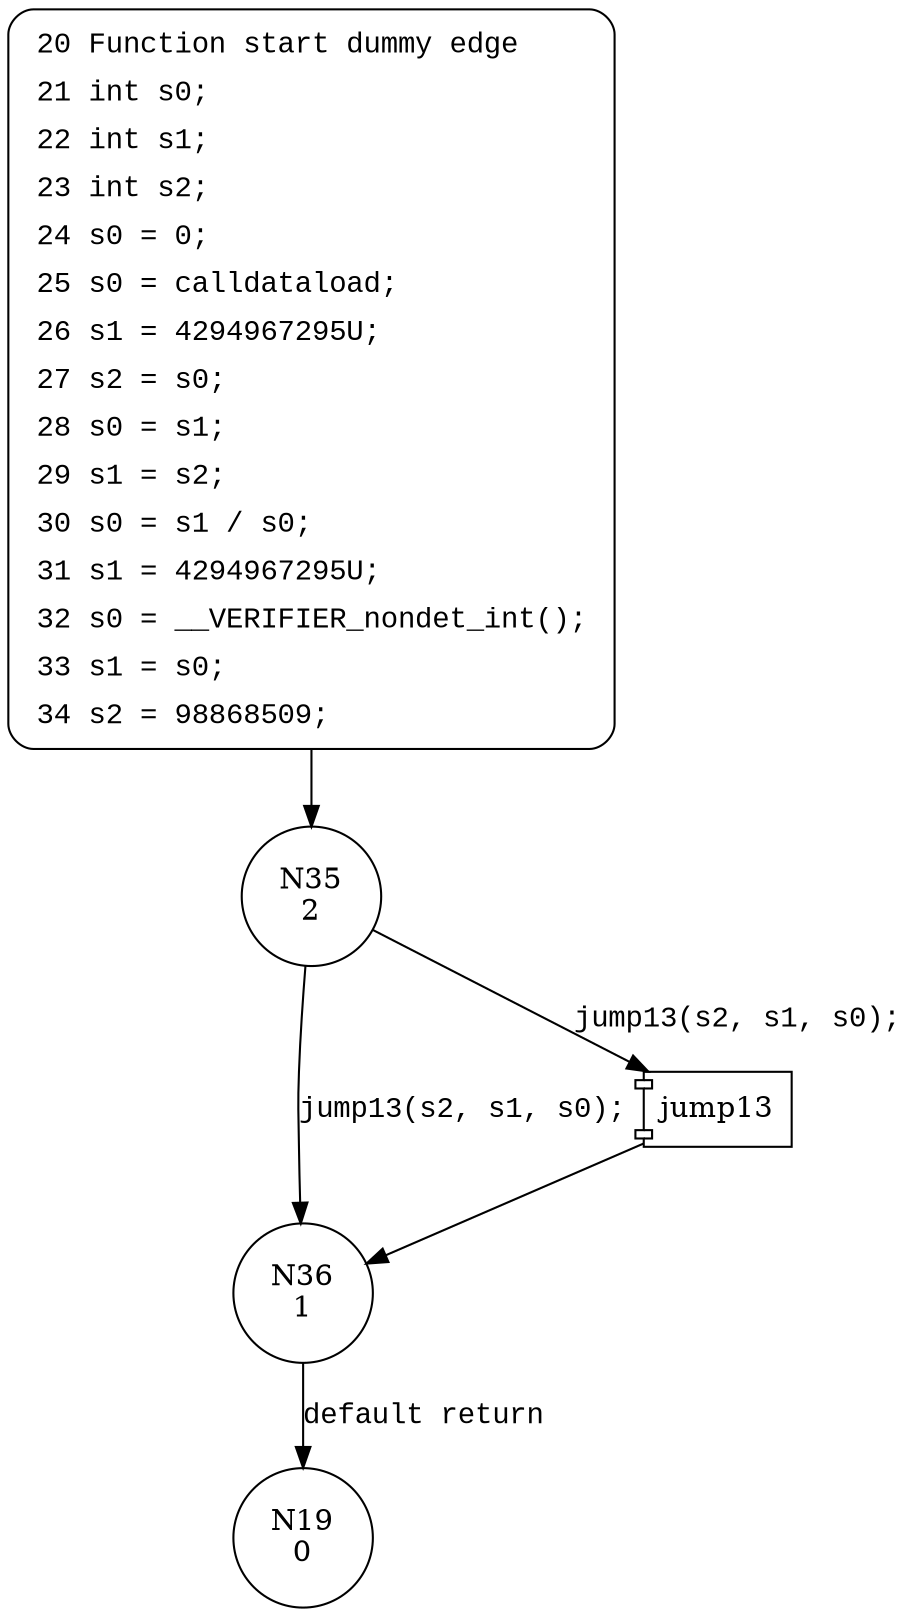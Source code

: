 digraph block13 {
35 [shape="circle" label="N35\n2"]
36 [shape="circle" label="N36\n1"]
19 [shape="circle" label="N19\n0"]
20 [style="filled,bold" penwidth="1" fillcolor="white" fontname="Courier New" shape="Mrecord" label=<<table border="0" cellborder="0" cellpadding="3" bgcolor="white"><tr><td align="right">20</td><td align="left">Function start dummy edge</td></tr><tr><td align="right">21</td><td align="left">int s0;</td></tr><tr><td align="right">22</td><td align="left">int s1;</td></tr><tr><td align="right">23</td><td align="left">int s2;</td></tr><tr><td align="right">24</td><td align="left">s0 = 0;</td></tr><tr><td align="right">25</td><td align="left">s0 = calldataload;</td></tr><tr><td align="right">26</td><td align="left">s1 = 4294967295U;</td></tr><tr><td align="right">27</td><td align="left">s2 = s0;</td></tr><tr><td align="right">28</td><td align="left">s0 = s1;</td></tr><tr><td align="right">29</td><td align="left">s1 = s2;</td></tr><tr><td align="right">30</td><td align="left">s0 = s1 / s0;</td></tr><tr><td align="right">31</td><td align="left">s1 = 4294967295U;</td></tr><tr><td align="right">32</td><td align="left">s0 = __VERIFIER_nondet_int();</td></tr><tr><td align="right">33</td><td align="left">s1 = s0;</td></tr><tr><td align="right">34</td><td align="left">s2 = 98868509;</td></tr></table>>]
20 -> 35[label=""]
100331 [shape="component" label="jump13"]
35 -> 100331 [label="jump13(s2, s1, s0);" fontname="Courier New"]
100331 -> 36 [label="" fontname="Courier New"]
35 -> 36 [label="jump13(s2, s1, s0);" fontname="Courier New"]
36 -> 19 [label="default return" fontname="Courier New"]
}